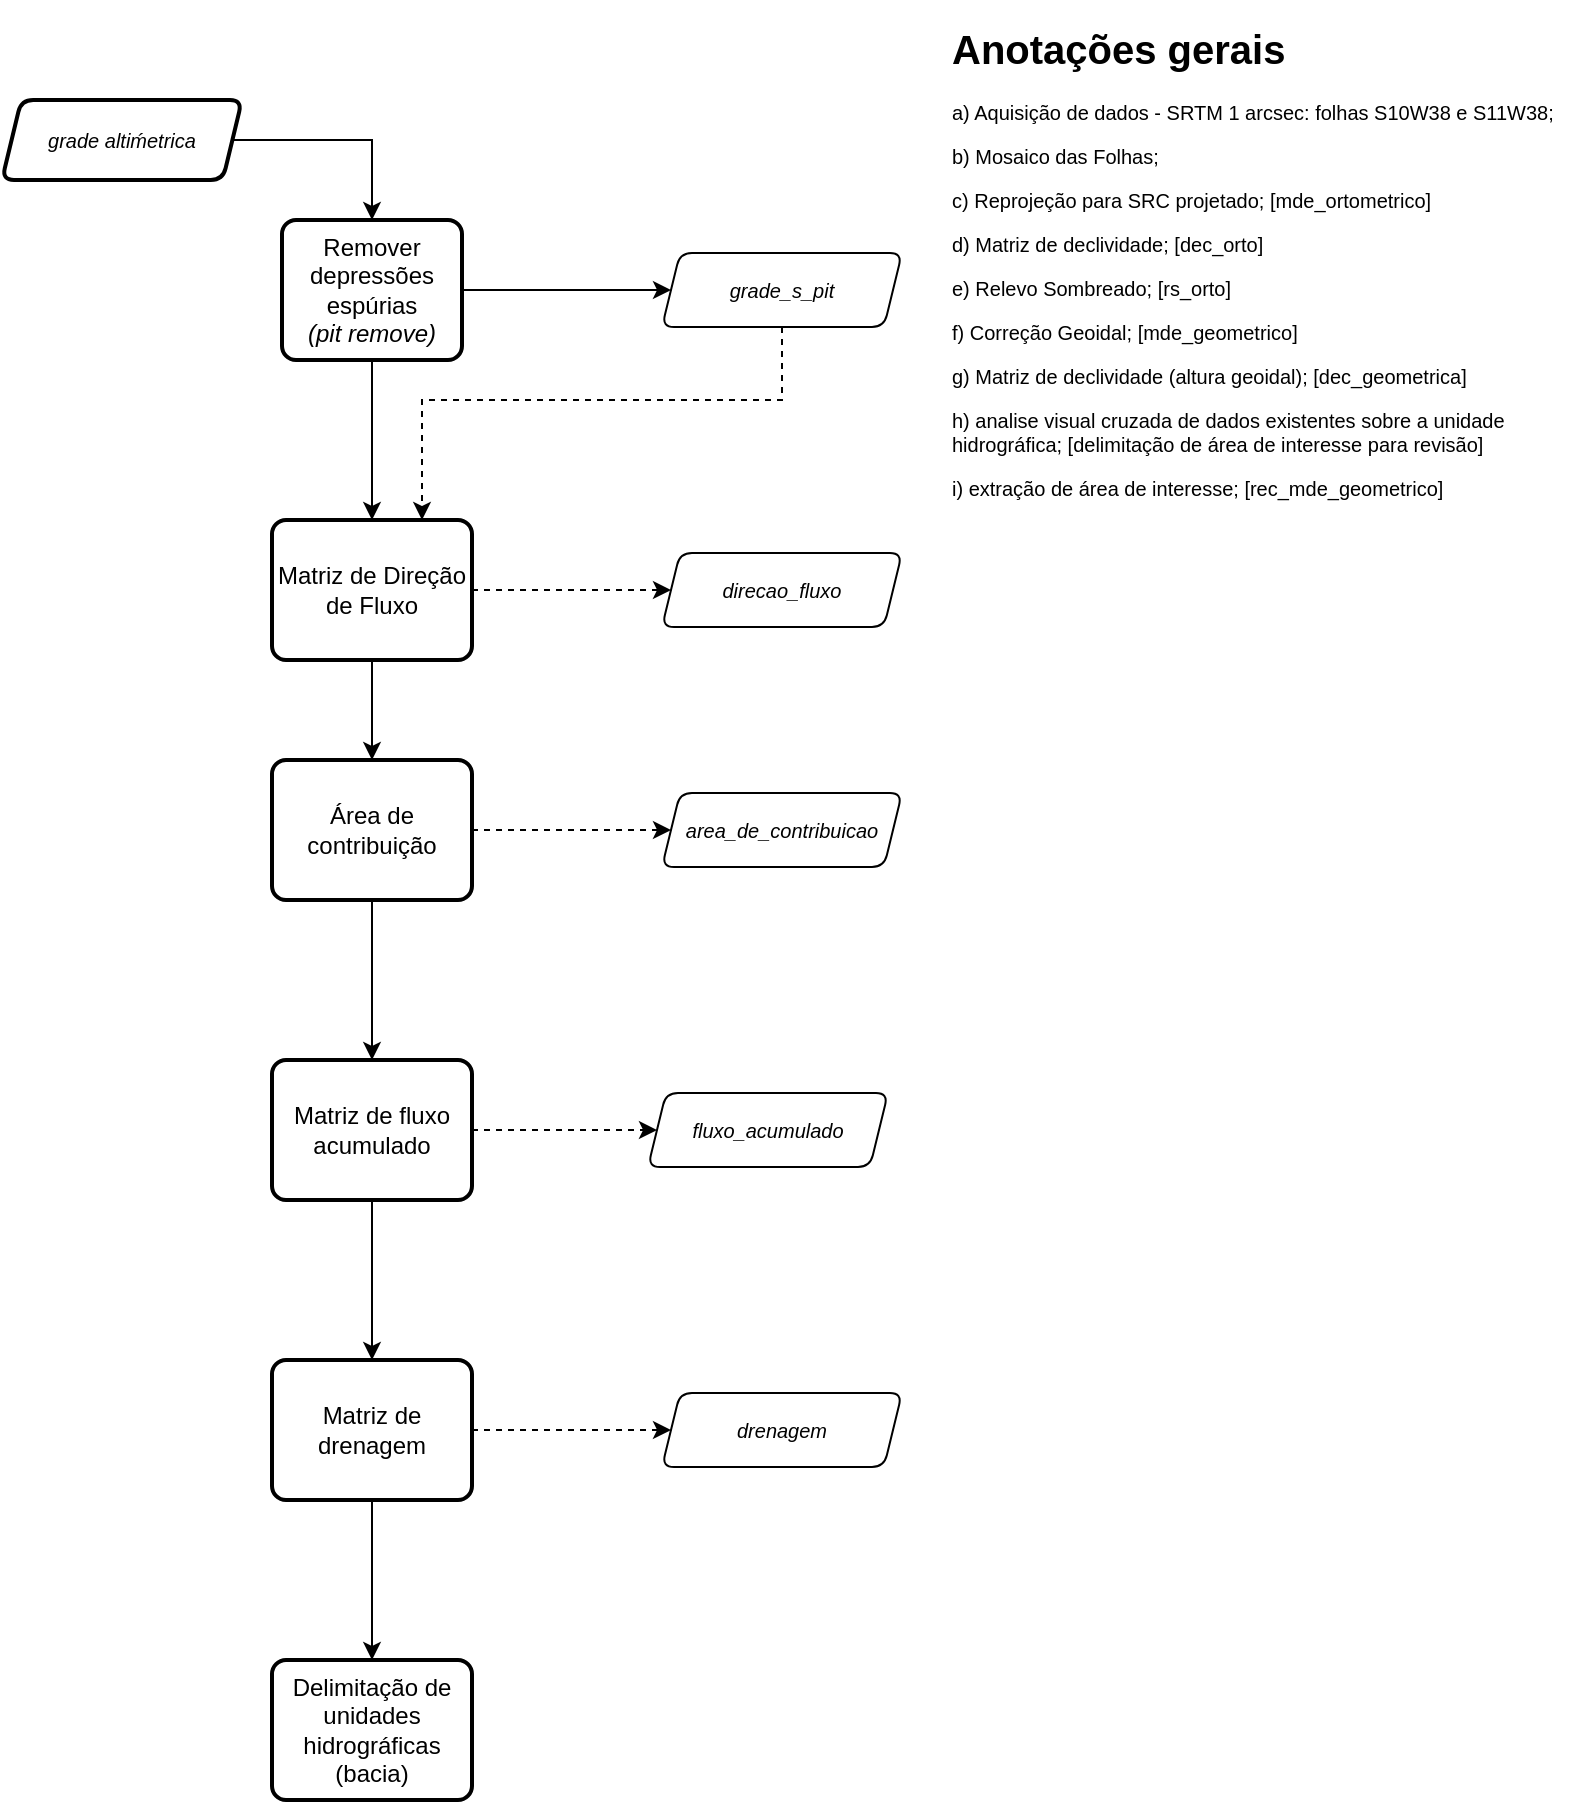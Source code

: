 <mxfile version="10.9.7" type="github"><diagram id="cgXMYs41NVsBeXbUdtpq" name="Página-1"><mxGraphModel dx="494" dy="291" grid="1" gridSize="10" guides="1" tooltips="1" connect="1" arrows="1" fold="1" page="1" pageScale="1" pageWidth="827" pageHeight="1169" math="0" shadow="0"><root><mxCell id="0"/><mxCell id="1" parent="0"/><mxCell id="0eP3QSLYDMfUD-WdXtYj-26" style="edgeStyle=orthogonalEdgeStyle;rounded=0;orthogonalLoop=1;jettySize=auto;html=1;entryX=0.5;entryY=0;entryDx=0;entryDy=0;" edge="1" parent="1" source="0eP3QSLYDMfUD-WdXtYj-24" target="0eP3QSLYDMfUD-WdXtYj-25"><mxGeometry relative="1" as="geometry"/></mxCell><mxCell id="0eP3QSLYDMfUD-WdXtYj-24" value="grade altiḿetrica" style="verticalLabelPosition=middle;verticalAlign=middle;html=1;strokeWidth=2;shape=parallelogram;perimeter=parallelogramPerimeter;whiteSpace=wrap;rounded=1;arcSize=12;size=0.08;labelPosition=center;align=center;fontStyle=2;fontSize=10;" vertex="1" parent="1"><mxGeometry x="30" y="50" width="120" height="40" as="geometry"/></mxCell><mxCell id="0eP3QSLYDMfUD-WdXtYj-28" value="" style="edgeStyle=orthogonalEdgeStyle;rounded=0;orthogonalLoop=1;jettySize=auto;html=1;" edge="1" parent="1" source="0eP3QSLYDMfUD-WdXtYj-25" target="0eP3QSLYDMfUD-WdXtYj-27"><mxGeometry relative="1" as="geometry"/></mxCell><mxCell id="0eP3QSLYDMfUD-WdXtYj-38" value="" style="edgeStyle=orthogonalEdgeStyle;rounded=0;orthogonalLoop=1;jettySize=auto;html=1;entryX=0;entryY=0.5;entryDx=0;entryDy=0;" edge="1" parent="1" source="0eP3QSLYDMfUD-WdXtYj-25" target="0eP3QSLYDMfUD-WdXtYj-40"><mxGeometry relative="1" as="geometry"><mxPoint x="340" y="145" as="targetPoint"/></mxGeometry></mxCell><mxCell id="0eP3QSLYDMfUD-WdXtYj-25" value="&lt;div&gt;Remover depressões espúrias&lt;/div&gt;&lt;div&gt;&lt;i&gt;(pit remove)&lt;/i&gt;&lt;br&gt;&lt;/div&gt;" style="rounded=1;whiteSpace=wrap;html=1;absoluteArcSize=1;arcSize=14;strokeWidth=2;" vertex="1" parent="1"><mxGeometry x="170" y="110" width="90" height="70" as="geometry"/></mxCell><mxCell id="0eP3QSLYDMfUD-WdXtYj-30" value="" style="edgeStyle=orthogonalEdgeStyle;rounded=0;orthogonalLoop=1;jettySize=auto;html=1;" edge="1" parent="1" source="0eP3QSLYDMfUD-WdXtYj-27" target="0eP3QSLYDMfUD-WdXtYj-29"><mxGeometry relative="1" as="geometry"/></mxCell><mxCell id="0eP3QSLYDMfUD-WdXtYj-46" style="edgeStyle=orthogonalEdgeStyle;rounded=0;orthogonalLoop=1;jettySize=auto;html=1;dashed=1;" edge="1" parent="1" source="0eP3QSLYDMfUD-WdXtYj-27" target="0eP3QSLYDMfUD-WdXtYj-45"><mxGeometry relative="1" as="geometry"/></mxCell><mxCell id="0eP3QSLYDMfUD-WdXtYj-27" value="Matriz de Direção de Fluxo" style="rounded=1;whiteSpace=wrap;html=1;absoluteArcSize=1;arcSize=14;strokeWidth=2;" vertex="1" parent="1"><mxGeometry x="165" y="260" width="100" height="70" as="geometry"/></mxCell><mxCell id="0eP3QSLYDMfUD-WdXtYj-32" value="" style="edgeStyle=orthogonalEdgeStyle;rounded=0;orthogonalLoop=1;jettySize=auto;html=1;" edge="1" parent="1" source="0eP3QSLYDMfUD-WdXtYj-29" target="0eP3QSLYDMfUD-WdXtYj-31"><mxGeometry relative="1" as="geometry"/></mxCell><mxCell id="0eP3QSLYDMfUD-WdXtYj-50" style="edgeStyle=orthogonalEdgeStyle;rounded=0;orthogonalLoop=1;jettySize=auto;html=1;entryX=0;entryY=0.5;entryDx=0;entryDy=0;dashed=1;fontSize=10;" edge="1" parent="1" source="0eP3QSLYDMfUD-WdXtYj-29" target="0eP3QSLYDMfUD-WdXtYj-49"><mxGeometry relative="1" as="geometry"/></mxCell><mxCell id="0eP3QSLYDMfUD-WdXtYj-29" value="Área de contribuição" style="rounded=1;whiteSpace=wrap;html=1;absoluteArcSize=1;arcSize=14;strokeWidth=2;" vertex="1" parent="1"><mxGeometry x="165" y="380" width="100" height="70" as="geometry"/></mxCell><mxCell id="0eP3QSLYDMfUD-WdXtYj-34" value="" style="edgeStyle=orthogonalEdgeStyle;rounded=0;orthogonalLoop=1;jettySize=auto;html=1;" edge="1" parent="1" source="0eP3QSLYDMfUD-WdXtYj-31" target="0eP3QSLYDMfUD-WdXtYj-33"><mxGeometry relative="1" as="geometry"/></mxCell><mxCell id="0eP3QSLYDMfUD-WdXtYj-54" style="edgeStyle=orthogonalEdgeStyle;rounded=0;orthogonalLoop=1;jettySize=auto;html=1;entryX=0;entryY=0.5;entryDx=0;entryDy=0;dashed=1;fontSize=10;" edge="1" parent="1" source="0eP3QSLYDMfUD-WdXtYj-31" target="0eP3QSLYDMfUD-WdXtYj-53"><mxGeometry relative="1" as="geometry"/></mxCell><mxCell id="0eP3QSLYDMfUD-WdXtYj-31" value="Matriz de fluxo acumulado" style="rounded=1;whiteSpace=wrap;html=1;absoluteArcSize=1;arcSize=14;strokeWidth=2;" vertex="1" parent="1"><mxGeometry x="165" y="530" width="100" height="70" as="geometry"/></mxCell><mxCell id="0eP3QSLYDMfUD-WdXtYj-36" value="" style="edgeStyle=orthogonalEdgeStyle;rounded=0;orthogonalLoop=1;jettySize=auto;html=1;" edge="1" parent="1" source="0eP3QSLYDMfUD-WdXtYj-33" target="0eP3QSLYDMfUD-WdXtYj-35"><mxGeometry relative="1" as="geometry"/></mxCell><mxCell id="0eP3QSLYDMfUD-WdXtYj-58" style="edgeStyle=orthogonalEdgeStyle;rounded=0;orthogonalLoop=1;jettySize=auto;html=1;entryX=0;entryY=0.5;entryDx=0;entryDy=0;dashed=1;fontSize=10;" edge="1" parent="1" source="0eP3QSLYDMfUD-WdXtYj-33" target="0eP3QSLYDMfUD-WdXtYj-57"><mxGeometry relative="1" as="geometry"/></mxCell><mxCell id="0eP3QSLYDMfUD-WdXtYj-33" value="Matriz de drenagem" style="rounded=1;whiteSpace=wrap;html=1;absoluteArcSize=1;arcSize=14;strokeWidth=2;" vertex="1" parent="1"><mxGeometry x="165" y="680" width="100" height="70" as="geometry"/></mxCell><mxCell id="0eP3QSLYDMfUD-WdXtYj-35" value="Delimitação de unidades hidrográficas (bacia)" style="rounded=1;whiteSpace=wrap;html=1;absoluteArcSize=1;arcSize=14;strokeWidth=2;" vertex="1" parent="1"><mxGeometry x="165" y="830" width="100" height="70" as="geometry"/></mxCell><mxCell id="0eP3QSLYDMfUD-WdXtYj-44" style="edgeStyle=orthogonalEdgeStyle;rounded=0;orthogonalLoop=1;jettySize=auto;html=1;entryX=0.75;entryY=0;entryDx=0;entryDy=0;dashed=1;" edge="1" parent="1" source="0eP3QSLYDMfUD-WdXtYj-40" target="0eP3QSLYDMfUD-WdXtYj-27"><mxGeometry relative="1" as="geometry"><Array as="points"><mxPoint x="420" y="200"/><mxPoint x="240" y="200"/></Array></mxGeometry></mxCell><mxCell id="0eP3QSLYDMfUD-WdXtYj-40" value="&lt;font style=&quot;font-size: 10px&quot;&gt;&lt;i&gt;grade_s_pit&lt;/i&gt;&lt;/font&gt;" style="verticalLabelPosition=middle;verticalAlign=middle;html=1;strokeWidth=1;shape=parallelogram;perimeter=parallelogramPerimeter;whiteSpace=wrap;rounded=1;arcSize=12;size=0.075;shadow=0;comic=0;labelPosition=center;align=center;" vertex="1" parent="1"><mxGeometry x="360" y="126.5" width="120" height="37" as="geometry"/></mxCell><mxCell id="0eP3QSLYDMfUD-WdXtYj-45" value="direcao_fluxo" style="verticalLabelPosition=middle;verticalAlign=middle;html=1;strokeWidth=1;shape=parallelogram;perimeter=parallelogramPerimeter;whiteSpace=wrap;rounded=1;arcSize=12;size=0.075;shadow=0;comic=0;labelPosition=center;align=center;fontStyle=2;fontSize=10;" vertex="1" parent="1"><mxGeometry x="360" y="276.5" width="120" height="37" as="geometry"/></mxCell><mxCell id="0eP3QSLYDMfUD-WdXtYj-49" value="area_de_contribuicao" style="verticalLabelPosition=middle;verticalAlign=middle;html=1;strokeWidth=1;shape=parallelogram;perimeter=parallelogramPerimeter;whiteSpace=wrap;rounded=1;arcSize=12;size=0.075;shadow=0;comic=0;labelPosition=center;align=center;fontStyle=2;fontSize=10;" vertex="1" parent="1"><mxGeometry x="360" y="396.5" width="120" height="37" as="geometry"/></mxCell><mxCell id="0eP3QSLYDMfUD-WdXtYj-53" value="fluxo_acumulado" style="verticalLabelPosition=middle;verticalAlign=middle;html=1;strokeWidth=1;shape=parallelogram;perimeter=parallelogramPerimeter;whiteSpace=wrap;rounded=1;arcSize=12;size=0.075;shadow=0;comic=0;labelPosition=center;align=center;fontStyle=2;fontSize=10;" vertex="1" parent="1"><mxGeometry x="353" y="546.5" width="120" height="37" as="geometry"/></mxCell><mxCell id="0eP3QSLYDMfUD-WdXtYj-57" value="drenagem" style="verticalLabelPosition=middle;verticalAlign=middle;html=1;strokeWidth=1;shape=parallelogram;perimeter=parallelogramPerimeter;whiteSpace=wrap;rounded=1;arcSize=12;size=0.075;shadow=0;comic=0;labelPosition=center;align=center;fontStyle=2;fontSize=10;" vertex="1" parent="1"><mxGeometry x="360" y="696.5" width="120" height="37" as="geometry"/></mxCell><mxCell id="0eP3QSLYDMfUD-WdXtYj-59" value="&lt;h1&gt;Anotações gerais&lt;br&gt;&lt;/h1&gt;&lt;p&gt;a) Aquisição de dados - SRTM 1 arcsec: folhas S10W38 e S11W38;&lt;br&gt;&lt;/p&gt;&lt;p&gt;b) Mosaico das Folhas;&lt;/p&gt;&lt;p&gt;c) Reprojeção para SRC projetado; [mde_ortometrico]&lt;br&gt;&lt;/p&gt;&lt;p&gt;d) Matriz de declividade; [dec_orto]&lt;br&gt;&lt;/p&gt;&lt;p&gt;e) Relevo Sombreado; [rs_orto]&lt;/p&gt;&lt;p&gt;f) Correção Geoidal; [mde_geometrico]&lt;/p&gt;&lt;p&gt;g) Matriz de declividade (altura geoidal); [dec_geometrica]&lt;/p&gt;&lt;p&gt;h) analise visual cruzada de dados existentes sobre a unidade hidrográfica; [delimitação de área de interesse para revisão]&lt;/p&gt;&lt;p&gt;i) extração de área de interesse; [rec_mde_geometrico]&lt;br&gt;&lt;/p&gt;" style="text;html=1;strokeColor=none;fillColor=none;spacing=5;spacingTop=-20;whiteSpace=wrap;overflow=hidden;rounded=0;shadow=0;comic=0;fontSize=10;" vertex="1" parent="1"><mxGeometry x="500" y="10" width="320" height="400" as="geometry"/></mxCell></root></mxGraphModel></diagram></mxfile>